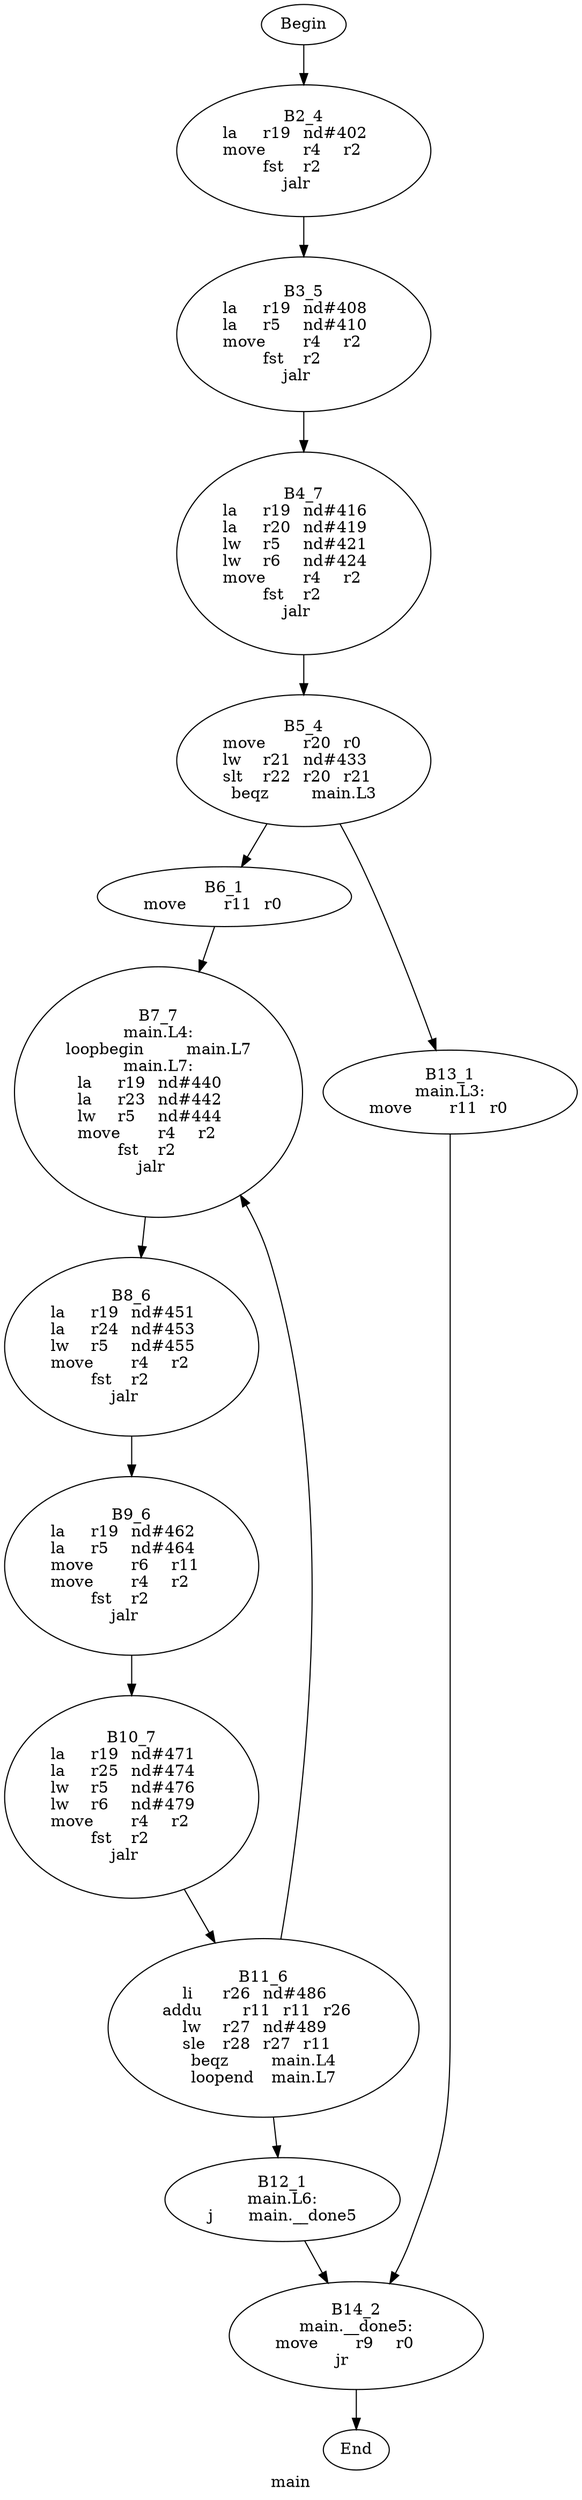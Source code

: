 digraph G{
	label = "main"	style = "dashed";
	color = purple;
	Node0 [label = "Begin"];
	Node0 -> {Node2 }
	Node1 [label = "End"];
	Node1 -> {}
	Node2 [label = "B2_4\nla	r19	nd#402	\nmove	r4	r2	\nfst	r2	\njalr	\n"];
	Node2 -> {Node3 }
	Node3 [label = "B3_5\nla	r19	nd#408	\nla	r5	nd#410	\nmove	r4	r2	\nfst	r2	\njalr	\n"];
	Node3 -> {Node4 }
	Node4 [label = "B4_7\nla	r19	nd#416	\nla	r20	nd#419	\nlw	r5	nd#421	\nlw	r6	nd#424	\nmove	r4	r2	\nfst	r2	\njalr	\n"];
	Node4 -> {Node5 }
	Node5 [label = "B5_4\nmove	r20	r0	\nlw	r21	nd#433	\nslt	r22	r20	r21	\nbeqz	main.L3\n"];
	Node5 -> {Node6 Node13 }
	Node6 [label = "B6_1\nmove	r11	r0	\n"];
	Node6 -> {Node7 }
	Node7 [label = "B7_7\nmain.L4:\nloopbegin	main.L7\nmain.L7:\nla	r19	nd#440	\nla	r23	nd#442	\nlw	r5	nd#444	\nmove	r4	r2	\nfst	r2	\njalr	\n"];
	Node7 -> {Node8 }
	Node8 [label = "B8_6\nla	r19	nd#451	\nla	r24	nd#453	\nlw	r5	nd#455	\nmove	r4	r2	\nfst	r2	\njalr	\n"];
	Node8 -> {Node9 }
	Node9 [label = "B9_6\nla	r19	nd#462	\nla	r5	nd#464	\nmove	r6	r11	\nmove	r4	r2	\nfst	r2	\njalr	\n"];
	Node9 -> {Node10 }
	Node10 [label = "B10_7\nla	r19	nd#471	\nla	r25	nd#474	\nlw	r5	nd#476	\nlw	r6	nd#479	\nmove	r4	r2	\nfst	r2	\njalr	\n"];
	Node10 -> {Node11 }
	Node11 [label = "B11_6\nli	r26	nd#486	\naddu	r11	r11	r26	\nlw	r27	nd#489	\nsle	r28	r27	r11	\nbeqz	main.L4\nloopend	main.L7\n"];
	Node11 -> {Node12 Node7 }
	Node12 [label = "B12_1\nmain.L6:\nj	main.__done5\n"];
	Node12 -> {Node14 }
	Node13 [label = "B13_1\nmain.L3:\nmove	r11	r0	\n"];
	Node13 -> {Node14 }
	Node14 [label = "B14_2\nmain.__done5:\nmove	r9	r0	\njr	\n"];
	Node14 -> {Node1 }
}
